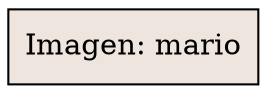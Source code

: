 digraph Post {
rankdir = LR;
9219760[shape=record, style=filled, fillcolor=seashell2,label="Imagen: mario"];
}
